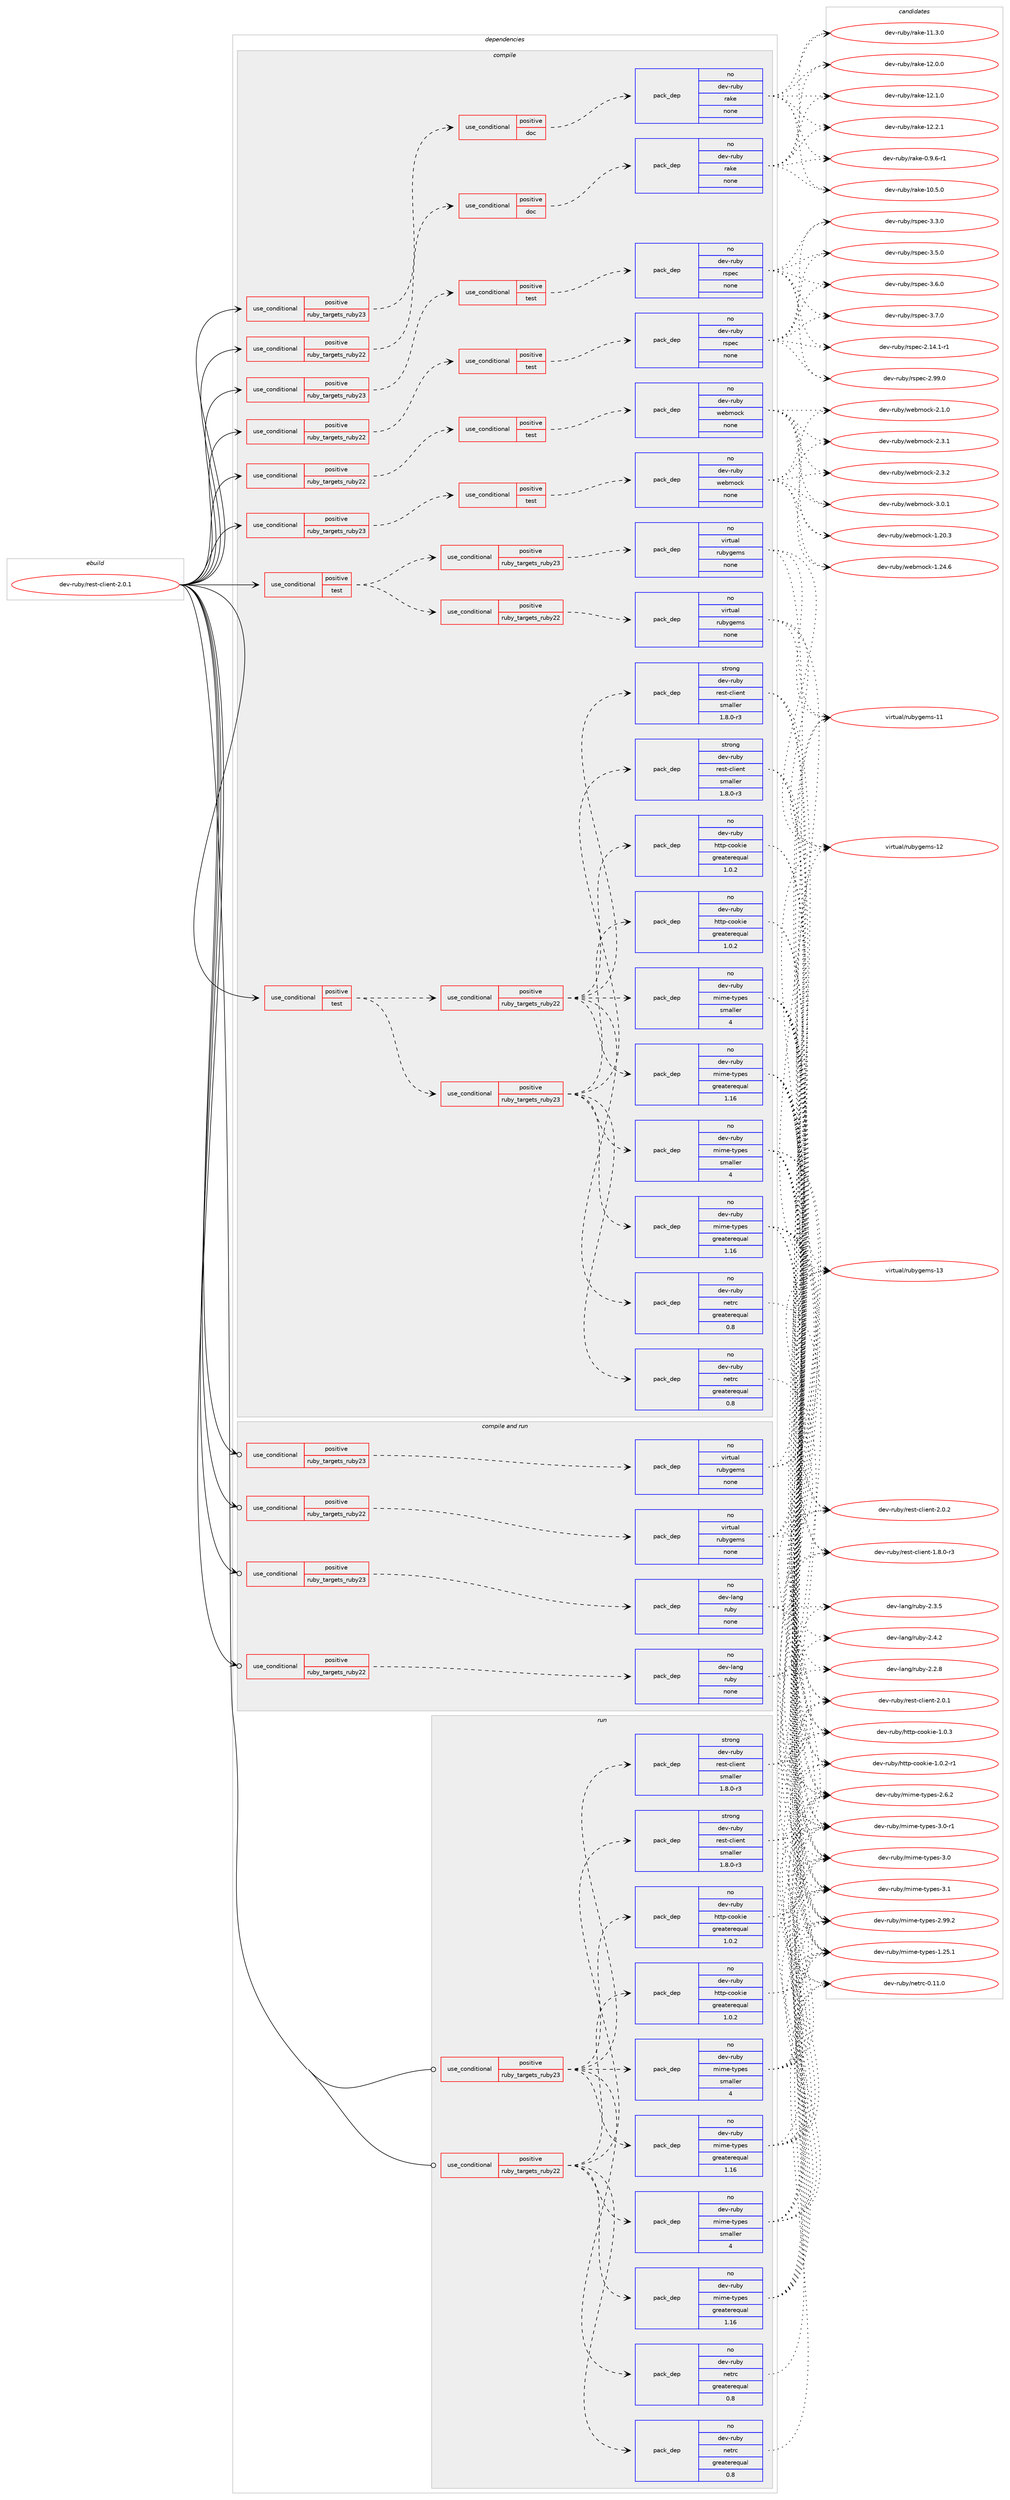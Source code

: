 digraph prolog {

# *************
# Graph options
# *************

newrank=true;
concentrate=true;
compound=true;
graph [rankdir=LR,fontname=Helvetica,fontsize=10,ranksep=1.5];#, ranksep=2.5, nodesep=0.2];
edge  [arrowhead=vee];
node  [fontname=Helvetica,fontsize=10];

# **********
# The ebuild
# **********

subgraph cluster_leftcol {
color=gray;
rank=same;
label=<<i>ebuild</i>>;
id [label="dev-ruby/rest-client-2.0.1", color=red, width=4, href="../dev-ruby/rest-client-2.0.1.svg"];
}

# ****************
# The dependencies
# ****************

subgraph cluster_midcol {
color=gray;
label=<<i>dependencies</i>>;
subgraph cluster_compile {
fillcolor="#eeeeee";
style=filled;
label=<<i>compile</i>>;
subgraph cond68376 {
dependency261180 [label=<<TABLE BORDER="0" CELLBORDER="1" CELLSPACING="0" CELLPADDING="4"><TR><TD ROWSPAN="3" CELLPADDING="10">use_conditional</TD></TR><TR><TD>positive</TD></TR><TR><TD>ruby_targets_ruby22</TD></TR></TABLE>>, shape=none, color=red];
subgraph cond68377 {
dependency261181 [label=<<TABLE BORDER="0" CELLBORDER="1" CELLSPACING="0" CELLPADDING="4"><TR><TD ROWSPAN="3" CELLPADDING="10">use_conditional</TD></TR><TR><TD>positive</TD></TR><TR><TD>doc</TD></TR></TABLE>>, shape=none, color=red];
subgraph pack188690 {
dependency261182 [label=<<TABLE BORDER="0" CELLBORDER="1" CELLSPACING="0" CELLPADDING="4" WIDTH="220"><TR><TD ROWSPAN="6" CELLPADDING="30">pack_dep</TD></TR><TR><TD WIDTH="110">no</TD></TR><TR><TD>dev-ruby</TD></TR><TR><TD>rake</TD></TR><TR><TD>none</TD></TR><TR><TD></TD></TR></TABLE>>, shape=none, color=blue];
}
dependency261181:e -> dependency261182:w [weight=20,style="dashed",arrowhead="vee"];
}
dependency261180:e -> dependency261181:w [weight=20,style="dashed",arrowhead="vee"];
}
id:e -> dependency261180:w [weight=20,style="solid",arrowhead="vee"];
subgraph cond68378 {
dependency261183 [label=<<TABLE BORDER="0" CELLBORDER="1" CELLSPACING="0" CELLPADDING="4"><TR><TD ROWSPAN="3" CELLPADDING="10">use_conditional</TD></TR><TR><TD>positive</TD></TR><TR><TD>ruby_targets_ruby22</TD></TR></TABLE>>, shape=none, color=red];
subgraph cond68379 {
dependency261184 [label=<<TABLE BORDER="0" CELLBORDER="1" CELLSPACING="0" CELLPADDING="4"><TR><TD ROWSPAN="3" CELLPADDING="10">use_conditional</TD></TR><TR><TD>positive</TD></TR><TR><TD>test</TD></TR></TABLE>>, shape=none, color=red];
subgraph pack188691 {
dependency261185 [label=<<TABLE BORDER="0" CELLBORDER="1" CELLSPACING="0" CELLPADDING="4" WIDTH="220"><TR><TD ROWSPAN="6" CELLPADDING="30">pack_dep</TD></TR><TR><TD WIDTH="110">no</TD></TR><TR><TD>dev-ruby</TD></TR><TR><TD>rspec</TD></TR><TR><TD>none</TD></TR><TR><TD></TD></TR></TABLE>>, shape=none, color=blue];
}
dependency261184:e -> dependency261185:w [weight=20,style="dashed",arrowhead="vee"];
}
dependency261183:e -> dependency261184:w [weight=20,style="dashed",arrowhead="vee"];
}
id:e -> dependency261183:w [weight=20,style="solid",arrowhead="vee"];
subgraph cond68380 {
dependency261186 [label=<<TABLE BORDER="0" CELLBORDER="1" CELLSPACING="0" CELLPADDING="4"><TR><TD ROWSPAN="3" CELLPADDING="10">use_conditional</TD></TR><TR><TD>positive</TD></TR><TR><TD>ruby_targets_ruby22</TD></TR></TABLE>>, shape=none, color=red];
subgraph cond68381 {
dependency261187 [label=<<TABLE BORDER="0" CELLBORDER="1" CELLSPACING="0" CELLPADDING="4"><TR><TD ROWSPAN="3" CELLPADDING="10">use_conditional</TD></TR><TR><TD>positive</TD></TR><TR><TD>test</TD></TR></TABLE>>, shape=none, color=red];
subgraph pack188692 {
dependency261188 [label=<<TABLE BORDER="0" CELLBORDER="1" CELLSPACING="0" CELLPADDING="4" WIDTH="220"><TR><TD ROWSPAN="6" CELLPADDING="30">pack_dep</TD></TR><TR><TD WIDTH="110">no</TD></TR><TR><TD>dev-ruby</TD></TR><TR><TD>webmock</TD></TR><TR><TD>none</TD></TR><TR><TD></TD></TR></TABLE>>, shape=none, color=blue];
}
dependency261187:e -> dependency261188:w [weight=20,style="dashed",arrowhead="vee"];
}
dependency261186:e -> dependency261187:w [weight=20,style="dashed",arrowhead="vee"];
}
id:e -> dependency261186:w [weight=20,style="solid",arrowhead="vee"];
subgraph cond68382 {
dependency261189 [label=<<TABLE BORDER="0" CELLBORDER="1" CELLSPACING="0" CELLPADDING="4"><TR><TD ROWSPAN="3" CELLPADDING="10">use_conditional</TD></TR><TR><TD>positive</TD></TR><TR><TD>ruby_targets_ruby23</TD></TR></TABLE>>, shape=none, color=red];
subgraph cond68383 {
dependency261190 [label=<<TABLE BORDER="0" CELLBORDER="1" CELLSPACING="0" CELLPADDING="4"><TR><TD ROWSPAN="3" CELLPADDING="10">use_conditional</TD></TR><TR><TD>positive</TD></TR><TR><TD>doc</TD></TR></TABLE>>, shape=none, color=red];
subgraph pack188693 {
dependency261191 [label=<<TABLE BORDER="0" CELLBORDER="1" CELLSPACING="0" CELLPADDING="4" WIDTH="220"><TR><TD ROWSPAN="6" CELLPADDING="30">pack_dep</TD></TR><TR><TD WIDTH="110">no</TD></TR><TR><TD>dev-ruby</TD></TR><TR><TD>rake</TD></TR><TR><TD>none</TD></TR><TR><TD></TD></TR></TABLE>>, shape=none, color=blue];
}
dependency261190:e -> dependency261191:w [weight=20,style="dashed",arrowhead="vee"];
}
dependency261189:e -> dependency261190:w [weight=20,style="dashed",arrowhead="vee"];
}
id:e -> dependency261189:w [weight=20,style="solid",arrowhead="vee"];
subgraph cond68384 {
dependency261192 [label=<<TABLE BORDER="0" CELLBORDER="1" CELLSPACING="0" CELLPADDING="4"><TR><TD ROWSPAN="3" CELLPADDING="10">use_conditional</TD></TR><TR><TD>positive</TD></TR><TR><TD>ruby_targets_ruby23</TD></TR></TABLE>>, shape=none, color=red];
subgraph cond68385 {
dependency261193 [label=<<TABLE BORDER="0" CELLBORDER="1" CELLSPACING="0" CELLPADDING="4"><TR><TD ROWSPAN="3" CELLPADDING="10">use_conditional</TD></TR><TR><TD>positive</TD></TR><TR><TD>test</TD></TR></TABLE>>, shape=none, color=red];
subgraph pack188694 {
dependency261194 [label=<<TABLE BORDER="0" CELLBORDER="1" CELLSPACING="0" CELLPADDING="4" WIDTH="220"><TR><TD ROWSPAN="6" CELLPADDING="30">pack_dep</TD></TR><TR><TD WIDTH="110">no</TD></TR><TR><TD>dev-ruby</TD></TR><TR><TD>rspec</TD></TR><TR><TD>none</TD></TR><TR><TD></TD></TR></TABLE>>, shape=none, color=blue];
}
dependency261193:e -> dependency261194:w [weight=20,style="dashed",arrowhead="vee"];
}
dependency261192:e -> dependency261193:w [weight=20,style="dashed",arrowhead="vee"];
}
id:e -> dependency261192:w [weight=20,style="solid",arrowhead="vee"];
subgraph cond68386 {
dependency261195 [label=<<TABLE BORDER="0" CELLBORDER="1" CELLSPACING="0" CELLPADDING="4"><TR><TD ROWSPAN="3" CELLPADDING="10">use_conditional</TD></TR><TR><TD>positive</TD></TR><TR><TD>ruby_targets_ruby23</TD></TR></TABLE>>, shape=none, color=red];
subgraph cond68387 {
dependency261196 [label=<<TABLE BORDER="0" CELLBORDER="1" CELLSPACING="0" CELLPADDING="4"><TR><TD ROWSPAN="3" CELLPADDING="10">use_conditional</TD></TR><TR><TD>positive</TD></TR><TR><TD>test</TD></TR></TABLE>>, shape=none, color=red];
subgraph pack188695 {
dependency261197 [label=<<TABLE BORDER="0" CELLBORDER="1" CELLSPACING="0" CELLPADDING="4" WIDTH="220"><TR><TD ROWSPAN="6" CELLPADDING="30">pack_dep</TD></TR><TR><TD WIDTH="110">no</TD></TR><TR><TD>dev-ruby</TD></TR><TR><TD>webmock</TD></TR><TR><TD>none</TD></TR><TR><TD></TD></TR></TABLE>>, shape=none, color=blue];
}
dependency261196:e -> dependency261197:w [weight=20,style="dashed",arrowhead="vee"];
}
dependency261195:e -> dependency261196:w [weight=20,style="dashed",arrowhead="vee"];
}
id:e -> dependency261195:w [weight=20,style="solid",arrowhead="vee"];
subgraph cond68388 {
dependency261198 [label=<<TABLE BORDER="0" CELLBORDER="1" CELLSPACING="0" CELLPADDING="4"><TR><TD ROWSPAN="3" CELLPADDING="10">use_conditional</TD></TR><TR><TD>positive</TD></TR><TR><TD>test</TD></TR></TABLE>>, shape=none, color=red];
subgraph cond68389 {
dependency261199 [label=<<TABLE BORDER="0" CELLBORDER="1" CELLSPACING="0" CELLPADDING="4"><TR><TD ROWSPAN="3" CELLPADDING="10">use_conditional</TD></TR><TR><TD>positive</TD></TR><TR><TD>ruby_targets_ruby22</TD></TR></TABLE>>, shape=none, color=red];
subgraph pack188696 {
dependency261200 [label=<<TABLE BORDER="0" CELLBORDER="1" CELLSPACING="0" CELLPADDING="4" WIDTH="220"><TR><TD ROWSPAN="6" CELLPADDING="30">pack_dep</TD></TR><TR><TD WIDTH="110">no</TD></TR><TR><TD>dev-ruby</TD></TR><TR><TD>http-cookie</TD></TR><TR><TD>greaterequal</TD></TR><TR><TD>1.0.2</TD></TR></TABLE>>, shape=none, color=blue];
}
dependency261199:e -> dependency261200:w [weight=20,style="dashed",arrowhead="vee"];
subgraph pack188697 {
dependency261201 [label=<<TABLE BORDER="0" CELLBORDER="1" CELLSPACING="0" CELLPADDING="4" WIDTH="220"><TR><TD ROWSPAN="6" CELLPADDING="30">pack_dep</TD></TR><TR><TD WIDTH="110">no</TD></TR><TR><TD>dev-ruby</TD></TR><TR><TD>mime-types</TD></TR><TR><TD>greaterequal</TD></TR><TR><TD>1.16</TD></TR></TABLE>>, shape=none, color=blue];
}
dependency261199:e -> dependency261201:w [weight=20,style="dashed",arrowhead="vee"];
subgraph pack188698 {
dependency261202 [label=<<TABLE BORDER="0" CELLBORDER="1" CELLSPACING="0" CELLPADDING="4" WIDTH="220"><TR><TD ROWSPAN="6" CELLPADDING="30">pack_dep</TD></TR><TR><TD WIDTH="110">no</TD></TR><TR><TD>dev-ruby</TD></TR><TR><TD>mime-types</TD></TR><TR><TD>smaller</TD></TR><TR><TD>4</TD></TR></TABLE>>, shape=none, color=blue];
}
dependency261199:e -> dependency261202:w [weight=20,style="dashed",arrowhead="vee"];
subgraph pack188699 {
dependency261203 [label=<<TABLE BORDER="0" CELLBORDER="1" CELLSPACING="0" CELLPADDING="4" WIDTH="220"><TR><TD ROWSPAN="6" CELLPADDING="30">pack_dep</TD></TR><TR><TD WIDTH="110">no</TD></TR><TR><TD>dev-ruby</TD></TR><TR><TD>netrc</TD></TR><TR><TD>greaterequal</TD></TR><TR><TD>0.8</TD></TR></TABLE>>, shape=none, color=blue];
}
dependency261199:e -> dependency261203:w [weight=20,style="dashed",arrowhead="vee"];
subgraph pack188700 {
dependency261204 [label=<<TABLE BORDER="0" CELLBORDER="1" CELLSPACING="0" CELLPADDING="4" WIDTH="220"><TR><TD ROWSPAN="6" CELLPADDING="30">pack_dep</TD></TR><TR><TD WIDTH="110">strong</TD></TR><TR><TD>dev-ruby</TD></TR><TR><TD>rest-client</TD></TR><TR><TD>smaller</TD></TR><TR><TD>1.8.0-r3</TD></TR></TABLE>>, shape=none, color=blue];
}
dependency261199:e -> dependency261204:w [weight=20,style="dashed",arrowhead="vee"];
}
dependency261198:e -> dependency261199:w [weight=20,style="dashed",arrowhead="vee"];
subgraph cond68390 {
dependency261205 [label=<<TABLE BORDER="0" CELLBORDER="1" CELLSPACING="0" CELLPADDING="4"><TR><TD ROWSPAN="3" CELLPADDING="10">use_conditional</TD></TR><TR><TD>positive</TD></TR><TR><TD>ruby_targets_ruby23</TD></TR></TABLE>>, shape=none, color=red];
subgraph pack188701 {
dependency261206 [label=<<TABLE BORDER="0" CELLBORDER="1" CELLSPACING="0" CELLPADDING="4" WIDTH="220"><TR><TD ROWSPAN="6" CELLPADDING="30">pack_dep</TD></TR><TR><TD WIDTH="110">no</TD></TR><TR><TD>dev-ruby</TD></TR><TR><TD>http-cookie</TD></TR><TR><TD>greaterequal</TD></TR><TR><TD>1.0.2</TD></TR></TABLE>>, shape=none, color=blue];
}
dependency261205:e -> dependency261206:w [weight=20,style="dashed",arrowhead="vee"];
subgraph pack188702 {
dependency261207 [label=<<TABLE BORDER="0" CELLBORDER="1" CELLSPACING="0" CELLPADDING="4" WIDTH="220"><TR><TD ROWSPAN="6" CELLPADDING="30">pack_dep</TD></TR><TR><TD WIDTH="110">no</TD></TR><TR><TD>dev-ruby</TD></TR><TR><TD>mime-types</TD></TR><TR><TD>greaterequal</TD></TR><TR><TD>1.16</TD></TR></TABLE>>, shape=none, color=blue];
}
dependency261205:e -> dependency261207:w [weight=20,style="dashed",arrowhead="vee"];
subgraph pack188703 {
dependency261208 [label=<<TABLE BORDER="0" CELLBORDER="1" CELLSPACING="0" CELLPADDING="4" WIDTH="220"><TR><TD ROWSPAN="6" CELLPADDING="30">pack_dep</TD></TR><TR><TD WIDTH="110">no</TD></TR><TR><TD>dev-ruby</TD></TR><TR><TD>mime-types</TD></TR><TR><TD>smaller</TD></TR><TR><TD>4</TD></TR></TABLE>>, shape=none, color=blue];
}
dependency261205:e -> dependency261208:w [weight=20,style="dashed",arrowhead="vee"];
subgraph pack188704 {
dependency261209 [label=<<TABLE BORDER="0" CELLBORDER="1" CELLSPACING="0" CELLPADDING="4" WIDTH="220"><TR><TD ROWSPAN="6" CELLPADDING="30">pack_dep</TD></TR><TR><TD WIDTH="110">no</TD></TR><TR><TD>dev-ruby</TD></TR><TR><TD>netrc</TD></TR><TR><TD>greaterequal</TD></TR><TR><TD>0.8</TD></TR></TABLE>>, shape=none, color=blue];
}
dependency261205:e -> dependency261209:w [weight=20,style="dashed",arrowhead="vee"];
subgraph pack188705 {
dependency261210 [label=<<TABLE BORDER="0" CELLBORDER="1" CELLSPACING="0" CELLPADDING="4" WIDTH="220"><TR><TD ROWSPAN="6" CELLPADDING="30">pack_dep</TD></TR><TR><TD WIDTH="110">strong</TD></TR><TR><TD>dev-ruby</TD></TR><TR><TD>rest-client</TD></TR><TR><TD>smaller</TD></TR><TR><TD>1.8.0-r3</TD></TR></TABLE>>, shape=none, color=blue];
}
dependency261205:e -> dependency261210:w [weight=20,style="dashed",arrowhead="vee"];
}
dependency261198:e -> dependency261205:w [weight=20,style="dashed",arrowhead="vee"];
}
id:e -> dependency261198:w [weight=20,style="solid",arrowhead="vee"];
subgraph cond68391 {
dependency261211 [label=<<TABLE BORDER="0" CELLBORDER="1" CELLSPACING="0" CELLPADDING="4"><TR><TD ROWSPAN="3" CELLPADDING="10">use_conditional</TD></TR><TR><TD>positive</TD></TR><TR><TD>test</TD></TR></TABLE>>, shape=none, color=red];
subgraph cond68392 {
dependency261212 [label=<<TABLE BORDER="0" CELLBORDER="1" CELLSPACING="0" CELLPADDING="4"><TR><TD ROWSPAN="3" CELLPADDING="10">use_conditional</TD></TR><TR><TD>positive</TD></TR><TR><TD>ruby_targets_ruby22</TD></TR></TABLE>>, shape=none, color=red];
subgraph pack188706 {
dependency261213 [label=<<TABLE BORDER="0" CELLBORDER="1" CELLSPACING="0" CELLPADDING="4" WIDTH="220"><TR><TD ROWSPAN="6" CELLPADDING="30">pack_dep</TD></TR><TR><TD WIDTH="110">no</TD></TR><TR><TD>virtual</TD></TR><TR><TD>rubygems</TD></TR><TR><TD>none</TD></TR><TR><TD></TD></TR></TABLE>>, shape=none, color=blue];
}
dependency261212:e -> dependency261213:w [weight=20,style="dashed",arrowhead="vee"];
}
dependency261211:e -> dependency261212:w [weight=20,style="dashed",arrowhead="vee"];
subgraph cond68393 {
dependency261214 [label=<<TABLE BORDER="0" CELLBORDER="1" CELLSPACING="0" CELLPADDING="4"><TR><TD ROWSPAN="3" CELLPADDING="10">use_conditional</TD></TR><TR><TD>positive</TD></TR><TR><TD>ruby_targets_ruby23</TD></TR></TABLE>>, shape=none, color=red];
subgraph pack188707 {
dependency261215 [label=<<TABLE BORDER="0" CELLBORDER="1" CELLSPACING="0" CELLPADDING="4" WIDTH="220"><TR><TD ROWSPAN="6" CELLPADDING="30">pack_dep</TD></TR><TR><TD WIDTH="110">no</TD></TR><TR><TD>virtual</TD></TR><TR><TD>rubygems</TD></TR><TR><TD>none</TD></TR><TR><TD></TD></TR></TABLE>>, shape=none, color=blue];
}
dependency261214:e -> dependency261215:w [weight=20,style="dashed",arrowhead="vee"];
}
dependency261211:e -> dependency261214:w [weight=20,style="dashed",arrowhead="vee"];
}
id:e -> dependency261211:w [weight=20,style="solid",arrowhead="vee"];
}
subgraph cluster_compileandrun {
fillcolor="#eeeeee";
style=filled;
label=<<i>compile and run</i>>;
subgraph cond68394 {
dependency261216 [label=<<TABLE BORDER="0" CELLBORDER="1" CELLSPACING="0" CELLPADDING="4"><TR><TD ROWSPAN="3" CELLPADDING="10">use_conditional</TD></TR><TR><TD>positive</TD></TR><TR><TD>ruby_targets_ruby22</TD></TR></TABLE>>, shape=none, color=red];
subgraph pack188708 {
dependency261217 [label=<<TABLE BORDER="0" CELLBORDER="1" CELLSPACING="0" CELLPADDING="4" WIDTH="220"><TR><TD ROWSPAN="6" CELLPADDING="30">pack_dep</TD></TR><TR><TD WIDTH="110">no</TD></TR><TR><TD>dev-lang</TD></TR><TR><TD>ruby</TD></TR><TR><TD>none</TD></TR><TR><TD></TD></TR></TABLE>>, shape=none, color=blue];
}
dependency261216:e -> dependency261217:w [weight=20,style="dashed",arrowhead="vee"];
}
id:e -> dependency261216:w [weight=20,style="solid",arrowhead="odotvee"];
subgraph cond68395 {
dependency261218 [label=<<TABLE BORDER="0" CELLBORDER="1" CELLSPACING="0" CELLPADDING="4"><TR><TD ROWSPAN="3" CELLPADDING="10">use_conditional</TD></TR><TR><TD>positive</TD></TR><TR><TD>ruby_targets_ruby22</TD></TR></TABLE>>, shape=none, color=red];
subgraph pack188709 {
dependency261219 [label=<<TABLE BORDER="0" CELLBORDER="1" CELLSPACING="0" CELLPADDING="4" WIDTH="220"><TR><TD ROWSPAN="6" CELLPADDING="30">pack_dep</TD></TR><TR><TD WIDTH="110">no</TD></TR><TR><TD>virtual</TD></TR><TR><TD>rubygems</TD></TR><TR><TD>none</TD></TR><TR><TD></TD></TR></TABLE>>, shape=none, color=blue];
}
dependency261218:e -> dependency261219:w [weight=20,style="dashed",arrowhead="vee"];
}
id:e -> dependency261218:w [weight=20,style="solid",arrowhead="odotvee"];
subgraph cond68396 {
dependency261220 [label=<<TABLE BORDER="0" CELLBORDER="1" CELLSPACING="0" CELLPADDING="4"><TR><TD ROWSPAN="3" CELLPADDING="10">use_conditional</TD></TR><TR><TD>positive</TD></TR><TR><TD>ruby_targets_ruby23</TD></TR></TABLE>>, shape=none, color=red];
subgraph pack188710 {
dependency261221 [label=<<TABLE BORDER="0" CELLBORDER="1" CELLSPACING="0" CELLPADDING="4" WIDTH="220"><TR><TD ROWSPAN="6" CELLPADDING="30">pack_dep</TD></TR><TR><TD WIDTH="110">no</TD></TR><TR><TD>dev-lang</TD></TR><TR><TD>ruby</TD></TR><TR><TD>none</TD></TR><TR><TD></TD></TR></TABLE>>, shape=none, color=blue];
}
dependency261220:e -> dependency261221:w [weight=20,style="dashed",arrowhead="vee"];
}
id:e -> dependency261220:w [weight=20,style="solid",arrowhead="odotvee"];
subgraph cond68397 {
dependency261222 [label=<<TABLE BORDER="0" CELLBORDER="1" CELLSPACING="0" CELLPADDING="4"><TR><TD ROWSPAN="3" CELLPADDING="10">use_conditional</TD></TR><TR><TD>positive</TD></TR><TR><TD>ruby_targets_ruby23</TD></TR></TABLE>>, shape=none, color=red];
subgraph pack188711 {
dependency261223 [label=<<TABLE BORDER="0" CELLBORDER="1" CELLSPACING="0" CELLPADDING="4" WIDTH="220"><TR><TD ROWSPAN="6" CELLPADDING="30">pack_dep</TD></TR><TR><TD WIDTH="110">no</TD></TR><TR><TD>virtual</TD></TR><TR><TD>rubygems</TD></TR><TR><TD>none</TD></TR><TR><TD></TD></TR></TABLE>>, shape=none, color=blue];
}
dependency261222:e -> dependency261223:w [weight=20,style="dashed",arrowhead="vee"];
}
id:e -> dependency261222:w [weight=20,style="solid",arrowhead="odotvee"];
}
subgraph cluster_run {
fillcolor="#eeeeee";
style=filled;
label=<<i>run</i>>;
subgraph cond68398 {
dependency261224 [label=<<TABLE BORDER="0" CELLBORDER="1" CELLSPACING="0" CELLPADDING="4"><TR><TD ROWSPAN="3" CELLPADDING="10">use_conditional</TD></TR><TR><TD>positive</TD></TR><TR><TD>ruby_targets_ruby22</TD></TR></TABLE>>, shape=none, color=red];
subgraph pack188712 {
dependency261225 [label=<<TABLE BORDER="0" CELLBORDER="1" CELLSPACING="0" CELLPADDING="4" WIDTH="220"><TR><TD ROWSPAN="6" CELLPADDING="30">pack_dep</TD></TR><TR><TD WIDTH="110">no</TD></TR><TR><TD>dev-ruby</TD></TR><TR><TD>http-cookie</TD></TR><TR><TD>greaterequal</TD></TR><TR><TD>1.0.2</TD></TR></TABLE>>, shape=none, color=blue];
}
dependency261224:e -> dependency261225:w [weight=20,style="dashed",arrowhead="vee"];
subgraph pack188713 {
dependency261226 [label=<<TABLE BORDER="0" CELLBORDER="1" CELLSPACING="0" CELLPADDING="4" WIDTH="220"><TR><TD ROWSPAN="6" CELLPADDING="30">pack_dep</TD></TR><TR><TD WIDTH="110">no</TD></TR><TR><TD>dev-ruby</TD></TR><TR><TD>mime-types</TD></TR><TR><TD>greaterequal</TD></TR><TR><TD>1.16</TD></TR></TABLE>>, shape=none, color=blue];
}
dependency261224:e -> dependency261226:w [weight=20,style="dashed",arrowhead="vee"];
subgraph pack188714 {
dependency261227 [label=<<TABLE BORDER="0" CELLBORDER="1" CELLSPACING="0" CELLPADDING="4" WIDTH="220"><TR><TD ROWSPAN="6" CELLPADDING="30">pack_dep</TD></TR><TR><TD WIDTH="110">no</TD></TR><TR><TD>dev-ruby</TD></TR><TR><TD>mime-types</TD></TR><TR><TD>smaller</TD></TR><TR><TD>4</TD></TR></TABLE>>, shape=none, color=blue];
}
dependency261224:e -> dependency261227:w [weight=20,style="dashed",arrowhead="vee"];
subgraph pack188715 {
dependency261228 [label=<<TABLE BORDER="0" CELLBORDER="1" CELLSPACING="0" CELLPADDING="4" WIDTH="220"><TR><TD ROWSPAN="6" CELLPADDING="30">pack_dep</TD></TR><TR><TD WIDTH="110">no</TD></TR><TR><TD>dev-ruby</TD></TR><TR><TD>netrc</TD></TR><TR><TD>greaterequal</TD></TR><TR><TD>0.8</TD></TR></TABLE>>, shape=none, color=blue];
}
dependency261224:e -> dependency261228:w [weight=20,style="dashed",arrowhead="vee"];
subgraph pack188716 {
dependency261229 [label=<<TABLE BORDER="0" CELLBORDER="1" CELLSPACING="0" CELLPADDING="4" WIDTH="220"><TR><TD ROWSPAN="6" CELLPADDING="30">pack_dep</TD></TR><TR><TD WIDTH="110">strong</TD></TR><TR><TD>dev-ruby</TD></TR><TR><TD>rest-client</TD></TR><TR><TD>smaller</TD></TR><TR><TD>1.8.0-r3</TD></TR></TABLE>>, shape=none, color=blue];
}
dependency261224:e -> dependency261229:w [weight=20,style="dashed",arrowhead="vee"];
}
id:e -> dependency261224:w [weight=20,style="solid",arrowhead="odot"];
subgraph cond68399 {
dependency261230 [label=<<TABLE BORDER="0" CELLBORDER="1" CELLSPACING="0" CELLPADDING="4"><TR><TD ROWSPAN="3" CELLPADDING="10">use_conditional</TD></TR><TR><TD>positive</TD></TR><TR><TD>ruby_targets_ruby23</TD></TR></TABLE>>, shape=none, color=red];
subgraph pack188717 {
dependency261231 [label=<<TABLE BORDER="0" CELLBORDER="1" CELLSPACING="0" CELLPADDING="4" WIDTH="220"><TR><TD ROWSPAN="6" CELLPADDING="30">pack_dep</TD></TR><TR><TD WIDTH="110">no</TD></TR><TR><TD>dev-ruby</TD></TR><TR><TD>http-cookie</TD></TR><TR><TD>greaterequal</TD></TR><TR><TD>1.0.2</TD></TR></TABLE>>, shape=none, color=blue];
}
dependency261230:e -> dependency261231:w [weight=20,style="dashed",arrowhead="vee"];
subgraph pack188718 {
dependency261232 [label=<<TABLE BORDER="0" CELLBORDER="1" CELLSPACING="0" CELLPADDING="4" WIDTH="220"><TR><TD ROWSPAN="6" CELLPADDING="30">pack_dep</TD></TR><TR><TD WIDTH="110">no</TD></TR><TR><TD>dev-ruby</TD></TR><TR><TD>mime-types</TD></TR><TR><TD>greaterequal</TD></TR><TR><TD>1.16</TD></TR></TABLE>>, shape=none, color=blue];
}
dependency261230:e -> dependency261232:w [weight=20,style="dashed",arrowhead="vee"];
subgraph pack188719 {
dependency261233 [label=<<TABLE BORDER="0" CELLBORDER="1" CELLSPACING="0" CELLPADDING="4" WIDTH="220"><TR><TD ROWSPAN="6" CELLPADDING="30">pack_dep</TD></TR><TR><TD WIDTH="110">no</TD></TR><TR><TD>dev-ruby</TD></TR><TR><TD>mime-types</TD></TR><TR><TD>smaller</TD></TR><TR><TD>4</TD></TR></TABLE>>, shape=none, color=blue];
}
dependency261230:e -> dependency261233:w [weight=20,style="dashed",arrowhead="vee"];
subgraph pack188720 {
dependency261234 [label=<<TABLE BORDER="0" CELLBORDER="1" CELLSPACING="0" CELLPADDING="4" WIDTH="220"><TR><TD ROWSPAN="6" CELLPADDING="30">pack_dep</TD></TR><TR><TD WIDTH="110">no</TD></TR><TR><TD>dev-ruby</TD></TR><TR><TD>netrc</TD></TR><TR><TD>greaterequal</TD></TR><TR><TD>0.8</TD></TR></TABLE>>, shape=none, color=blue];
}
dependency261230:e -> dependency261234:w [weight=20,style="dashed",arrowhead="vee"];
subgraph pack188721 {
dependency261235 [label=<<TABLE BORDER="0" CELLBORDER="1" CELLSPACING="0" CELLPADDING="4" WIDTH="220"><TR><TD ROWSPAN="6" CELLPADDING="30">pack_dep</TD></TR><TR><TD WIDTH="110">strong</TD></TR><TR><TD>dev-ruby</TD></TR><TR><TD>rest-client</TD></TR><TR><TD>smaller</TD></TR><TR><TD>1.8.0-r3</TD></TR></TABLE>>, shape=none, color=blue];
}
dependency261230:e -> dependency261235:w [weight=20,style="dashed",arrowhead="vee"];
}
id:e -> dependency261230:w [weight=20,style="solid",arrowhead="odot"];
}
}

# **************
# The candidates
# **************

subgraph cluster_choices {
rank=same;
color=gray;
label=<<i>candidates</i>>;

subgraph choice188690 {
color=black;
nodesep=1;
choice100101118451141179812147114971071014548465746544511449 [label="dev-ruby/rake-0.9.6-r1", color=red, width=4,href="../dev-ruby/rake-0.9.6-r1.svg"];
choice1001011184511411798121471149710710145494846534648 [label="dev-ruby/rake-10.5.0", color=red, width=4,href="../dev-ruby/rake-10.5.0.svg"];
choice1001011184511411798121471149710710145494946514648 [label="dev-ruby/rake-11.3.0", color=red, width=4,href="../dev-ruby/rake-11.3.0.svg"];
choice1001011184511411798121471149710710145495046484648 [label="dev-ruby/rake-12.0.0", color=red, width=4,href="../dev-ruby/rake-12.0.0.svg"];
choice1001011184511411798121471149710710145495046494648 [label="dev-ruby/rake-12.1.0", color=red, width=4,href="../dev-ruby/rake-12.1.0.svg"];
choice1001011184511411798121471149710710145495046504649 [label="dev-ruby/rake-12.2.1", color=red, width=4,href="../dev-ruby/rake-12.2.1.svg"];
dependency261182:e -> choice100101118451141179812147114971071014548465746544511449:w [style=dotted,weight="100"];
dependency261182:e -> choice1001011184511411798121471149710710145494846534648:w [style=dotted,weight="100"];
dependency261182:e -> choice1001011184511411798121471149710710145494946514648:w [style=dotted,weight="100"];
dependency261182:e -> choice1001011184511411798121471149710710145495046484648:w [style=dotted,weight="100"];
dependency261182:e -> choice1001011184511411798121471149710710145495046494648:w [style=dotted,weight="100"];
dependency261182:e -> choice1001011184511411798121471149710710145495046504649:w [style=dotted,weight="100"];
}
subgraph choice188691 {
color=black;
nodesep=1;
choice10010111845114117981214711411511210199455046495246494511449 [label="dev-ruby/rspec-2.14.1-r1", color=red, width=4,href="../dev-ruby/rspec-2.14.1-r1.svg"];
choice1001011184511411798121471141151121019945504657574648 [label="dev-ruby/rspec-2.99.0", color=red, width=4,href="../dev-ruby/rspec-2.99.0.svg"];
choice10010111845114117981214711411511210199455146514648 [label="dev-ruby/rspec-3.3.0", color=red, width=4,href="../dev-ruby/rspec-3.3.0.svg"];
choice10010111845114117981214711411511210199455146534648 [label="dev-ruby/rspec-3.5.0", color=red, width=4,href="../dev-ruby/rspec-3.5.0.svg"];
choice10010111845114117981214711411511210199455146544648 [label="dev-ruby/rspec-3.6.0", color=red, width=4,href="../dev-ruby/rspec-3.6.0.svg"];
choice10010111845114117981214711411511210199455146554648 [label="dev-ruby/rspec-3.7.0", color=red, width=4,href="../dev-ruby/rspec-3.7.0.svg"];
dependency261185:e -> choice10010111845114117981214711411511210199455046495246494511449:w [style=dotted,weight="100"];
dependency261185:e -> choice1001011184511411798121471141151121019945504657574648:w [style=dotted,weight="100"];
dependency261185:e -> choice10010111845114117981214711411511210199455146514648:w [style=dotted,weight="100"];
dependency261185:e -> choice10010111845114117981214711411511210199455146534648:w [style=dotted,weight="100"];
dependency261185:e -> choice10010111845114117981214711411511210199455146544648:w [style=dotted,weight="100"];
dependency261185:e -> choice10010111845114117981214711411511210199455146554648:w [style=dotted,weight="100"];
}
subgraph choice188692 {
color=black;
nodesep=1;
choice100101118451141179812147119101981091119910745494650484651 [label="dev-ruby/webmock-1.20.3", color=red, width=4,href="../dev-ruby/webmock-1.20.3.svg"];
choice100101118451141179812147119101981091119910745494650524654 [label="dev-ruby/webmock-1.24.6", color=red, width=4,href="../dev-ruby/webmock-1.24.6.svg"];
choice1001011184511411798121471191019810911199107455046494648 [label="dev-ruby/webmock-2.1.0", color=red, width=4,href="../dev-ruby/webmock-2.1.0.svg"];
choice1001011184511411798121471191019810911199107455046514649 [label="dev-ruby/webmock-2.3.1", color=red, width=4,href="../dev-ruby/webmock-2.3.1.svg"];
choice1001011184511411798121471191019810911199107455046514650 [label="dev-ruby/webmock-2.3.2", color=red, width=4,href="../dev-ruby/webmock-2.3.2.svg"];
choice1001011184511411798121471191019810911199107455146484649 [label="dev-ruby/webmock-3.0.1", color=red, width=4,href="../dev-ruby/webmock-3.0.1.svg"];
dependency261188:e -> choice100101118451141179812147119101981091119910745494650484651:w [style=dotted,weight="100"];
dependency261188:e -> choice100101118451141179812147119101981091119910745494650524654:w [style=dotted,weight="100"];
dependency261188:e -> choice1001011184511411798121471191019810911199107455046494648:w [style=dotted,weight="100"];
dependency261188:e -> choice1001011184511411798121471191019810911199107455046514649:w [style=dotted,weight="100"];
dependency261188:e -> choice1001011184511411798121471191019810911199107455046514650:w [style=dotted,weight="100"];
dependency261188:e -> choice1001011184511411798121471191019810911199107455146484649:w [style=dotted,weight="100"];
}
subgraph choice188693 {
color=black;
nodesep=1;
choice100101118451141179812147114971071014548465746544511449 [label="dev-ruby/rake-0.9.6-r1", color=red, width=4,href="../dev-ruby/rake-0.9.6-r1.svg"];
choice1001011184511411798121471149710710145494846534648 [label="dev-ruby/rake-10.5.0", color=red, width=4,href="../dev-ruby/rake-10.5.0.svg"];
choice1001011184511411798121471149710710145494946514648 [label="dev-ruby/rake-11.3.0", color=red, width=4,href="../dev-ruby/rake-11.3.0.svg"];
choice1001011184511411798121471149710710145495046484648 [label="dev-ruby/rake-12.0.0", color=red, width=4,href="../dev-ruby/rake-12.0.0.svg"];
choice1001011184511411798121471149710710145495046494648 [label="dev-ruby/rake-12.1.0", color=red, width=4,href="../dev-ruby/rake-12.1.0.svg"];
choice1001011184511411798121471149710710145495046504649 [label="dev-ruby/rake-12.2.1", color=red, width=4,href="../dev-ruby/rake-12.2.1.svg"];
dependency261191:e -> choice100101118451141179812147114971071014548465746544511449:w [style=dotted,weight="100"];
dependency261191:e -> choice1001011184511411798121471149710710145494846534648:w [style=dotted,weight="100"];
dependency261191:e -> choice1001011184511411798121471149710710145494946514648:w [style=dotted,weight="100"];
dependency261191:e -> choice1001011184511411798121471149710710145495046484648:w [style=dotted,weight="100"];
dependency261191:e -> choice1001011184511411798121471149710710145495046494648:w [style=dotted,weight="100"];
dependency261191:e -> choice1001011184511411798121471149710710145495046504649:w [style=dotted,weight="100"];
}
subgraph choice188694 {
color=black;
nodesep=1;
choice10010111845114117981214711411511210199455046495246494511449 [label="dev-ruby/rspec-2.14.1-r1", color=red, width=4,href="../dev-ruby/rspec-2.14.1-r1.svg"];
choice1001011184511411798121471141151121019945504657574648 [label="dev-ruby/rspec-2.99.0", color=red, width=4,href="../dev-ruby/rspec-2.99.0.svg"];
choice10010111845114117981214711411511210199455146514648 [label="dev-ruby/rspec-3.3.0", color=red, width=4,href="../dev-ruby/rspec-3.3.0.svg"];
choice10010111845114117981214711411511210199455146534648 [label="dev-ruby/rspec-3.5.0", color=red, width=4,href="../dev-ruby/rspec-3.5.0.svg"];
choice10010111845114117981214711411511210199455146544648 [label="dev-ruby/rspec-3.6.0", color=red, width=4,href="../dev-ruby/rspec-3.6.0.svg"];
choice10010111845114117981214711411511210199455146554648 [label="dev-ruby/rspec-3.7.0", color=red, width=4,href="../dev-ruby/rspec-3.7.0.svg"];
dependency261194:e -> choice10010111845114117981214711411511210199455046495246494511449:w [style=dotted,weight="100"];
dependency261194:e -> choice1001011184511411798121471141151121019945504657574648:w [style=dotted,weight="100"];
dependency261194:e -> choice10010111845114117981214711411511210199455146514648:w [style=dotted,weight="100"];
dependency261194:e -> choice10010111845114117981214711411511210199455146534648:w [style=dotted,weight="100"];
dependency261194:e -> choice10010111845114117981214711411511210199455146544648:w [style=dotted,weight="100"];
dependency261194:e -> choice10010111845114117981214711411511210199455146554648:w [style=dotted,weight="100"];
}
subgraph choice188695 {
color=black;
nodesep=1;
choice100101118451141179812147119101981091119910745494650484651 [label="dev-ruby/webmock-1.20.3", color=red, width=4,href="../dev-ruby/webmock-1.20.3.svg"];
choice100101118451141179812147119101981091119910745494650524654 [label="dev-ruby/webmock-1.24.6", color=red, width=4,href="../dev-ruby/webmock-1.24.6.svg"];
choice1001011184511411798121471191019810911199107455046494648 [label="dev-ruby/webmock-2.1.0", color=red, width=4,href="../dev-ruby/webmock-2.1.0.svg"];
choice1001011184511411798121471191019810911199107455046514649 [label="dev-ruby/webmock-2.3.1", color=red, width=4,href="../dev-ruby/webmock-2.3.1.svg"];
choice1001011184511411798121471191019810911199107455046514650 [label="dev-ruby/webmock-2.3.2", color=red, width=4,href="../dev-ruby/webmock-2.3.2.svg"];
choice1001011184511411798121471191019810911199107455146484649 [label="dev-ruby/webmock-3.0.1", color=red, width=4,href="../dev-ruby/webmock-3.0.1.svg"];
dependency261197:e -> choice100101118451141179812147119101981091119910745494650484651:w [style=dotted,weight="100"];
dependency261197:e -> choice100101118451141179812147119101981091119910745494650524654:w [style=dotted,weight="100"];
dependency261197:e -> choice1001011184511411798121471191019810911199107455046494648:w [style=dotted,weight="100"];
dependency261197:e -> choice1001011184511411798121471191019810911199107455046514649:w [style=dotted,weight="100"];
dependency261197:e -> choice1001011184511411798121471191019810911199107455046514650:w [style=dotted,weight="100"];
dependency261197:e -> choice1001011184511411798121471191019810911199107455146484649:w [style=dotted,weight="100"];
}
subgraph choice188696 {
color=black;
nodesep=1;
choice10010111845114117981214710411611611245991111111071051014549464846504511449 [label="dev-ruby/http-cookie-1.0.2-r1", color=red, width=4,href="../dev-ruby/http-cookie-1.0.2-r1.svg"];
choice1001011184511411798121471041161161124599111111107105101454946484651 [label="dev-ruby/http-cookie-1.0.3", color=red, width=4,href="../dev-ruby/http-cookie-1.0.3.svg"];
dependency261200:e -> choice10010111845114117981214710411611611245991111111071051014549464846504511449:w [style=dotted,weight="100"];
dependency261200:e -> choice1001011184511411798121471041161161124599111111107105101454946484651:w [style=dotted,weight="100"];
}
subgraph choice188697 {
color=black;
nodesep=1;
choice1001011184511411798121471091051091014511612111210111545494650534649 [label="dev-ruby/mime-types-1.25.1", color=red, width=4,href="../dev-ruby/mime-types-1.25.1.svg"];
choice10010111845114117981214710910510910145116121112101115455046544650 [label="dev-ruby/mime-types-2.6.2", color=red, width=4,href="../dev-ruby/mime-types-2.6.2.svg"];
choice1001011184511411798121471091051091014511612111210111545504657574650 [label="dev-ruby/mime-types-2.99.2", color=red, width=4,href="../dev-ruby/mime-types-2.99.2.svg"];
choice1001011184511411798121471091051091014511612111210111545514648 [label="dev-ruby/mime-types-3.0", color=red, width=4,href="../dev-ruby/mime-types-3.0.svg"];
choice10010111845114117981214710910510910145116121112101115455146484511449 [label="dev-ruby/mime-types-3.0-r1", color=red, width=4,href="../dev-ruby/mime-types-3.0-r1.svg"];
choice1001011184511411798121471091051091014511612111210111545514649 [label="dev-ruby/mime-types-3.1", color=red, width=4,href="../dev-ruby/mime-types-3.1.svg"];
dependency261201:e -> choice1001011184511411798121471091051091014511612111210111545494650534649:w [style=dotted,weight="100"];
dependency261201:e -> choice10010111845114117981214710910510910145116121112101115455046544650:w [style=dotted,weight="100"];
dependency261201:e -> choice1001011184511411798121471091051091014511612111210111545504657574650:w [style=dotted,weight="100"];
dependency261201:e -> choice1001011184511411798121471091051091014511612111210111545514648:w [style=dotted,weight="100"];
dependency261201:e -> choice10010111845114117981214710910510910145116121112101115455146484511449:w [style=dotted,weight="100"];
dependency261201:e -> choice1001011184511411798121471091051091014511612111210111545514649:w [style=dotted,weight="100"];
}
subgraph choice188698 {
color=black;
nodesep=1;
choice1001011184511411798121471091051091014511612111210111545494650534649 [label="dev-ruby/mime-types-1.25.1", color=red, width=4,href="../dev-ruby/mime-types-1.25.1.svg"];
choice10010111845114117981214710910510910145116121112101115455046544650 [label="dev-ruby/mime-types-2.6.2", color=red, width=4,href="../dev-ruby/mime-types-2.6.2.svg"];
choice1001011184511411798121471091051091014511612111210111545504657574650 [label="dev-ruby/mime-types-2.99.2", color=red, width=4,href="../dev-ruby/mime-types-2.99.2.svg"];
choice1001011184511411798121471091051091014511612111210111545514648 [label="dev-ruby/mime-types-3.0", color=red, width=4,href="../dev-ruby/mime-types-3.0.svg"];
choice10010111845114117981214710910510910145116121112101115455146484511449 [label="dev-ruby/mime-types-3.0-r1", color=red, width=4,href="../dev-ruby/mime-types-3.0-r1.svg"];
choice1001011184511411798121471091051091014511612111210111545514649 [label="dev-ruby/mime-types-3.1", color=red, width=4,href="../dev-ruby/mime-types-3.1.svg"];
dependency261202:e -> choice1001011184511411798121471091051091014511612111210111545494650534649:w [style=dotted,weight="100"];
dependency261202:e -> choice10010111845114117981214710910510910145116121112101115455046544650:w [style=dotted,weight="100"];
dependency261202:e -> choice1001011184511411798121471091051091014511612111210111545504657574650:w [style=dotted,weight="100"];
dependency261202:e -> choice1001011184511411798121471091051091014511612111210111545514648:w [style=dotted,weight="100"];
dependency261202:e -> choice10010111845114117981214710910510910145116121112101115455146484511449:w [style=dotted,weight="100"];
dependency261202:e -> choice1001011184511411798121471091051091014511612111210111545514649:w [style=dotted,weight="100"];
}
subgraph choice188699 {
color=black;
nodesep=1;
choice1001011184511411798121471101011161149945484649494648 [label="dev-ruby/netrc-0.11.0", color=red, width=4,href="../dev-ruby/netrc-0.11.0.svg"];
dependency261203:e -> choice1001011184511411798121471101011161149945484649494648:w [style=dotted,weight="100"];
}
subgraph choice188700 {
color=black;
nodesep=1;
choice10010111845114117981214711410111511645991081051011101164549465646484511451 [label="dev-ruby/rest-client-1.8.0-r3", color=red, width=4,href="../dev-ruby/rest-client-1.8.0-r3.svg"];
choice1001011184511411798121471141011151164599108105101110116455046484649 [label="dev-ruby/rest-client-2.0.1", color=red, width=4,href="../dev-ruby/rest-client-2.0.1.svg"];
choice1001011184511411798121471141011151164599108105101110116455046484650 [label="dev-ruby/rest-client-2.0.2", color=red, width=4,href="../dev-ruby/rest-client-2.0.2.svg"];
dependency261204:e -> choice10010111845114117981214711410111511645991081051011101164549465646484511451:w [style=dotted,weight="100"];
dependency261204:e -> choice1001011184511411798121471141011151164599108105101110116455046484649:w [style=dotted,weight="100"];
dependency261204:e -> choice1001011184511411798121471141011151164599108105101110116455046484650:w [style=dotted,weight="100"];
}
subgraph choice188701 {
color=black;
nodesep=1;
choice10010111845114117981214710411611611245991111111071051014549464846504511449 [label="dev-ruby/http-cookie-1.0.2-r1", color=red, width=4,href="../dev-ruby/http-cookie-1.0.2-r1.svg"];
choice1001011184511411798121471041161161124599111111107105101454946484651 [label="dev-ruby/http-cookie-1.0.3", color=red, width=4,href="../dev-ruby/http-cookie-1.0.3.svg"];
dependency261206:e -> choice10010111845114117981214710411611611245991111111071051014549464846504511449:w [style=dotted,weight="100"];
dependency261206:e -> choice1001011184511411798121471041161161124599111111107105101454946484651:w [style=dotted,weight="100"];
}
subgraph choice188702 {
color=black;
nodesep=1;
choice1001011184511411798121471091051091014511612111210111545494650534649 [label="dev-ruby/mime-types-1.25.1", color=red, width=4,href="../dev-ruby/mime-types-1.25.1.svg"];
choice10010111845114117981214710910510910145116121112101115455046544650 [label="dev-ruby/mime-types-2.6.2", color=red, width=4,href="../dev-ruby/mime-types-2.6.2.svg"];
choice1001011184511411798121471091051091014511612111210111545504657574650 [label="dev-ruby/mime-types-2.99.2", color=red, width=4,href="../dev-ruby/mime-types-2.99.2.svg"];
choice1001011184511411798121471091051091014511612111210111545514648 [label="dev-ruby/mime-types-3.0", color=red, width=4,href="../dev-ruby/mime-types-3.0.svg"];
choice10010111845114117981214710910510910145116121112101115455146484511449 [label="dev-ruby/mime-types-3.0-r1", color=red, width=4,href="../dev-ruby/mime-types-3.0-r1.svg"];
choice1001011184511411798121471091051091014511612111210111545514649 [label="dev-ruby/mime-types-3.1", color=red, width=4,href="../dev-ruby/mime-types-3.1.svg"];
dependency261207:e -> choice1001011184511411798121471091051091014511612111210111545494650534649:w [style=dotted,weight="100"];
dependency261207:e -> choice10010111845114117981214710910510910145116121112101115455046544650:w [style=dotted,weight="100"];
dependency261207:e -> choice1001011184511411798121471091051091014511612111210111545504657574650:w [style=dotted,weight="100"];
dependency261207:e -> choice1001011184511411798121471091051091014511612111210111545514648:w [style=dotted,weight="100"];
dependency261207:e -> choice10010111845114117981214710910510910145116121112101115455146484511449:w [style=dotted,weight="100"];
dependency261207:e -> choice1001011184511411798121471091051091014511612111210111545514649:w [style=dotted,weight="100"];
}
subgraph choice188703 {
color=black;
nodesep=1;
choice1001011184511411798121471091051091014511612111210111545494650534649 [label="dev-ruby/mime-types-1.25.1", color=red, width=4,href="../dev-ruby/mime-types-1.25.1.svg"];
choice10010111845114117981214710910510910145116121112101115455046544650 [label="dev-ruby/mime-types-2.6.2", color=red, width=4,href="../dev-ruby/mime-types-2.6.2.svg"];
choice1001011184511411798121471091051091014511612111210111545504657574650 [label="dev-ruby/mime-types-2.99.2", color=red, width=4,href="../dev-ruby/mime-types-2.99.2.svg"];
choice1001011184511411798121471091051091014511612111210111545514648 [label="dev-ruby/mime-types-3.0", color=red, width=4,href="../dev-ruby/mime-types-3.0.svg"];
choice10010111845114117981214710910510910145116121112101115455146484511449 [label="dev-ruby/mime-types-3.0-r1", color=red, width=4,href="../dev-ruby/mime-types-3.0-r1.svg"];
choice1001011184511411798121471091051091014511612111210111545514649 [label="dev-ruby/mime-types-3.1", color=red, width=4,href="../dev-ruby/mime-types-3.1.svg"];
dependency261208:e -> choice1001011184511411798121471091051091014511612111210111545494650534649:w [style=dotted,weight="100"];
dependency261208:e -> choice10010111845114117981214710910510910145116121112101115455046544650:w [style=dotted,weight="100"];
dependency261208:e -> choice1001011184511411798121471091051091014511612111210111545504657574650:w [style=dotted,weight="100"];
dependency261208:e -> choice1001011184511411798121471091051091014511612111210111545514648:w [style=dotted,weight="100"];
dependency261208:e -> choice10010111845114117981214710910510910145116121112101115455146484511449:w [style=dotted,weight="100"];
dependency261208:e -> choice1001011184511411798121471091051091014511612111210111545514649:w [style=dotted,weight="100"];
}
subgraph choice188704 {
color=black;
nodesep=1;
choice1001011184511411798121471101011161149945484649494648 [label="dev-ruby/netrc-0.11.0", color=red, width=4,href="../dev-ruby/netrc-0.11.0.svg"];
dependency261209:e -> choice1001011184511411798121471101011161149945484649494648:w [style=dotted,weight="100"];
}
subgraph choice188705 {
color=black;
nodesep=1;
choice10010111845114117981214711410111511645991081051011101164549465646484511451 [label="dev-ruby/rest-client-1.8.0-r3", color=red, width=4,href="../dev-ruby/rest-client-1.8.0-r3.svg"];
choice1001011184511411798121471141011151164599108105101110116455046484649 [label="dev-ruby/rest-client-2.0.1", color=red, width=4,href="../dev-ruby/rest-client-2.0.1.svg"];
choice1001011184511411798121471141011151164599108105101110116455046484650 [label="dev-ruby/rest-client-2.0.2", color=red, width=4,href="../dev-ruby/rest-client-2.0.2.svg"];
dependency261210:e -> choice10010111845114117981214711410111511645991081051011101164549465646484511451:w [style=dotted,weight="100"];
dependency261210:e -> choice1001011184511411798121471141011151164599108105101110116455046484649:w [style=dotted,weight="100"];
dependency261210:e -> choice1001011184511411798121471141011151164599108105101110116455046484650:w [style=dotted,weight="100"];
}
subgraph choice188706 {
color=black;
nodesep=1;
choice118105114116117971084711411798121103101109115454949 [label="virtual/rubygems-11", color=red, width=4,href="../virtual/rubygems-11.svg"];
choice118105114116117971084711411798121103101109115454950 [label="virtual/rubygems-12", color=red, width=4,href="../virtual/rubygems-12.svg"];
choice118105114116117971084711411798121103101109115454951 [label="virtual/rubygems-13", color=red, width=4,href="../virtual/rubygems-13.svg"];
dependency261213:e -> choice118105114116117971084711411798121103101109115454949:w [style=dotted,weight="100"];
dependency261213:e -> choice118105114116117971084711411798121103101109115454950:w [style=dotted,weight="100"];
dependency261213:e -> choice118105114116117971084711411798121103101109115454951:w [style=dotted,weight="100"];
}
subgraph choice188707 {
color=black;
nodesep=1;
choice118105114116117971084711411798121103101109115454949 [label="virtual/rubygems-11", color=red, width=4,href="../virtual/rubygems-11.svg"];
choice118105114116117971084711411798121103101109115454950 [label="virtual/rubygems-12", color=red, width=4,href="../virtual/rubygems-12.svg"];
choice118105114116117971084711411798121103101109115454951 [label="virtual/rubygems-13", color=red, width=4,href="../virtual/rubygems-13.svg"];
dependency261215:e -> choice118105114116117971084711411798121103101109115454949:w [style=dotted,weight="100"];
dependency261215:e -> choice118105114116117971084711411798121103101109115454950:w [style=dotted,weight="100"];
dependency261215:e -> choice118105114116117971084711411798121103101109115454951:w [style=dotted,weight="100"];
}
subgraph choice188708 {
color=black;
nodesep=1;
choice10010111845108971101034711411798121455046504656 [label="dev-lang/ruby-2.2.8", color=red, width=4,href="../dev-lang/ruby-2.2.8.svg"];
choice10010111845108971101034711411798121455046514653 [label="dev-lang/ruby-2.3.5", color=red, width=4,href="../dev-lang/ruby-2.3.5.svg"];
choice10010111845108971101034711411798121455046524650 [label="dev-lang/ruby-2.4.2", color=red, width=4,href="../dev-lang/ruby-2.4.2.svg"];
dependency261217:e -> choice10010111845108971101034711411798121455046504656:w [style=dotted,weight="100"];
dependency261217:e -> choice10010111845108971101034711411798121455046514653:w [style=dotted,weight="100"];
dependency261217:e -> choice10010111845108971101034711411798121455046524650:w [style=dotted,weight="100"];
}
subgraph choice188709 {
color=black;
nodesep=1;
choice118105114116117971084711411798121103101109115454949 [label="virtual/rubygems-11", color=red, width=4,href="../virtual/rubygems-11.svg"];
choice118105114116117971084711411798121103101109115454950 [label="virtual/rubygems-12", color=red, width=4,href="../virtual/rubygems-12.svg"];
choice118105114116117971084711411798121103101109115454951 [label="virtual/rubygems-13", color=red, width=4,href="../virtual/rubygems-13.svg"];
dependency261219:e -> choice118105114116117971084711411798121103101109115454949:w [style=dotted,weight="100"];
dependency261219:e -> choice118105114116117971084711411798121103101109115454950:w [style=dotted,weight="100"];
dependency261219:e -> choice118105114116117971084711411798121103101109115454951:w [style=dotted,weight="100"];
}
subgraph choice188710 {
color=black;
nodesep=1;
choice10010111845108971101034711411798121455046504656 [label="dev-lang/ruby-2.2.8", color=red, width=4,href="../dev-lang/ruby-2.2.8.svg"];
choice10010111845108971101034711411798121455046514653 [label="dev-lang/ruby-2.3.5", color=red, width=4,href="../dev-lang/ruby-2.3.5.svg"];
choice10010111845108971101034711411798121455046524650 [label="dev-lang/ruby-2.4.2", color=red, width=4,href="../dev-lang/ruby-2.4.2.svg"];
dependency261221:e -> choice10010111845108971101034711411798121455046504656:w [style=dotted,weight="100"];
dependency261221:e -> choice10010111845108971101034711411798121455046514653:w [style=dotted,weight="100"];
dependency261221:e -> choice10010111845108971101034711411798121455046524650:w [style=dotted,weight="100"];
}
subgraph choice188711 {
color=black;
nodesep=1;
choice118105114116117971084711411798121103101109115454949 [label="virtual/rubygems-11", color=red, width=4,href="../virtual/rubygems-11.svg"];
choice118105114116117971084711411798121103101109115454950 [label="virtual/rubygems-12", color=red, width=4,href="../virtual/rubygems-12.svg"];
choice118105114116117971084711411798121103101109115454951 [label="virtual/rubygems-13", color=red, width=4,href="../virtual/rubygems-13.svg"];
dependency261223:e -> choice118105114116117971084711411798121103101109115454949:w [style=dotted,weight="100"];
dependency261223:e -> choice118105114116117971084711411798121103101109115454950:w [style=dotted,weight="100"];
dependency261223:e -> choice118105114116117971084711411798121103101109115454951:w [style=dotted,weight="100"];
}
subgraph choice188712 {
color=black;
nodesep=1;
choice10010111845114117981214710411611611245991111111071051014549464846504511449 [label="dev-ruby/http-cookie-1.0.2-r1", color=red, width=4,href="../dev-ruby/http-cookie-1.0.2-r1.svg"];
choice1001011184511411798121471041161161124599111111107105101454946484651 [label="dev-ruby/http-cookie-1.0.3", color=red, width=4,href="../dev-ruby/http-cookie-1.0.3.svg"];
dependency261225:e -> choice10010111845114117981214710411611611245991111111071051014549464846504511449:w [style=dotted,weight="100"];
dependency261225:e -> choice1001011184511411798121471041161161124599111111107105101454946484651:w [style=dotted,weight="100"];
}
subgraph choice188713 {
color=black;
nodesep=1;
choice1001011184511411798121471091051091014511612111210111545494650534649 [label="dev-ruby/mime-types-1.25.1", color=red, width=4,href="../dev-ruby/mime-types-1.25.1.svg"];
choice10010111845114117981214710910510910145116121112101115455046544650 [label="dev-ruby/mime-types-2.6.2", color=red, width=4,href="../dev-ruby/mime-types-2.6.2.svg"];
choice1001011184511411798121471091051091014511612111210111545504657574650 [label="dev-ruby/mime-types-2.99.2", color=red, width=4,href="../dev-ruby/mime-types-2.99.2.svg"];
choice1001011184511411798121471091051091014511612111210111545514648 [label="dev-ruby/mime-types-3.0", color=red, width=4,href="../dev-ruby/mime-types-3.0.svg"];
choice10010111845114117981214710910510910145116121112101115455146484511449 [label="dev-ruby/mime-types-3.0-r1", color=red, width=4,href="../dev-ruby/mime-types-3.0-r1.svg"];
choice1001011184511411798121471091051091014511612111210111545514649 [label="dev-ruby/mime-types-3.1", color=red, width=4,href="../dev-ruby/mime-types-3.1.svg"];
dependency261226:e -> choice1001011184511411798121471091051091014511612111210111545494650534649:w [style=dotted,weight="100"];
dependency261226:e -> choice10010111845114117981214710910510910145116121112101115455046544650:w [style=dotted,weight="100"];
dependency261226:e -> choice1001011184511411798121471091051091014511612111210111545504657574650:w [style=dotted,weight="100"];
dependency261226:e -> choice1001011184511411798121471091051091014511612111210111545514648:w [style=dotted,weight="100"];
dependency261226:e -> choice10010111845114117981214710910510910145116121112101115455146484511449:w [style=dotted,weight="100"];
dependency261226:e -> choice1001011184511411798121471091051091014511612111210111545514649:w [style=dotted,weight="100"];
}
subgraph choice188714 {
color=black;
nodesep=1;
choice1001011184511411798121471091051091014511612111210111545494650534649 [label="dev-ruby/mime-types-1.25.1", color=red, width=4,href="../dev-ruby/mime-types-1.25.1.svg"];
choice10010111845114117981214710910510910145116121112101115455046544650 [label="dev-ruby/mime-types-2.6.2", color=red, width=4,href="../dev-ruby/mime-types-2.6.2.svg"];
choice1001011184511411798121471091051091014511612111210111545504657574650 [label="dev-ruby/mime-types-2.99.2", color=red, width=4,href="../dev-ruby/mime-types-2.99.2.svg"];
choice1001011184511411798121471091051091014511612111210111545514648 [label="dev-ruby/mime-types-3.0", color=red, width=4,href="../dev-ruby/mime-types-3.0.svg"];
choice10010111845114117981214710910510910145116121112101115455146484511449 [label="dev-ruby/mime-types-3.0-r1", color=red, width=4,href="../dev-ruby/mime-types-3.0-r1.svg"];
choice1001011184511411798121471091051091014511612111210111545514649 [label="dev-ruby/mime-types-3.1", color=red, width=4,href="../dev-ruby/mime-types-3.1.svg"];
dependency261227:e -> choice1001011184511411798121471091051091014511612111210111545494650534649:w [style=dotted,weight="100"];
dependency261227:e -> choice10010111845114117981214710910510910145116121112101115455046544650:w [style=dotted,weight="100"];
dependency261227:e -> choice1001011184511411798121471091051091014511612111210111545504657574650:w [style=dotted,weight="100"];
dependency261227:e -> choice1001011184511411798121471091051091014511612111210111545514648:w [style=dotted,weight="100"];
dependency261227:e -> choice10010111845114117981214710910510910145116121112101115455146484511449:w [style=dotted,weight="100"];
dependency261227:e -> choice1001011184511411798121471091051091014511612111210111545514649:w [style=dotted,weight="100"];
}
subgraph choice188715 {
color=black;
nodesep=1;
choice1001011184511411798121471101011161149945484649494648 [label="dev-ruby/netrc-0.11.0", color=red, width=4,href="../dev-ruby/netrc-0.11.0.svg"];
dependency261228:e -> choice1001011184511411798121471101011161149945484649494648:w [style=dotted,weight="100"];
}
subgraph choice188716 {
color=black;
nodesep=1;
choice10010111845114117981214711410111511645991081051011101164549465646484511451 [label="dev-ruby/rest-client-1.8.0-r3", color=red, width=4,href="../dev-ruby/rest-client-1.8.0-r3.svg"];
choice1001011184511411798121471141011151164599108105101110116455046484649 [label="dev-ruby/rest-client-2.0.1", color=red, width=4,href="../dev-ruby/rest-client-2.0.1.svg"];
choice1001011184511411798121471141011151164599108105101110116455046484650 [label="dev-ruby/rest-client-2.0.2", color=red, width=4,href="../dev-ruby/rest-client-2.0.2.svg"];
dependency261229:e -> choice10010111845114117981214711410111511645991081051011101164549465646484511451:w [style=dotted,weight="100"];
dependency261229:e -> choice1001011184511411798121471141011151164599108105101110116455046484649:w [style=dotted,weight="100"];
dependency261229:e -> choice1001011184511411798121471141011151164599108105101110116455046484650:w [style=dotted,weight="100"];
}
subgraph choice188717 {
color=black;
nodesep=1;
choice10010111845114117981214710411611611245991111111071051014549464846504511449 [label="dev-ruby/http-cookie-1.0.2-r1", color=red, width=4,href="../dev-ruby/http-cookie-1.0.2-r1.svg"];
choice1001011184511411798121471041161161124599111111107105101454946484651 [label="dev-ruby/http-cookie-1.0.3", color=red, width=4,href="../dev-ruby/http-cookie-1.0.3.svg"];
dependency261231:e -> choice10010111845114117981214710411611611245991111111071051014549464846504511449:w [style=dotted,weight="100"];
dependency261231:e -> choice1001011184511411798121471041161161124599111111107105101454946484651:w [style=dotted,weight="100"];
}
subgraph choice188718 {
color=black;
nodesep=1;
choice1001011184511411798121471091051091014511612111210111545494650534649 [label="dev-ruby/mime-types-1.25.1", color=red, width=4,href="../dev-ruby/mime-types-1.25.1.svg"];
choice10010111845114117981214710910510910145116121112101115455046544650 [label="dev-ruby/mime-types-2.6.2", color=red, width=4,href="../dev-ruby/mime-types-2.6.2.svg"];
choice1001011184511411798121471091051091014511612111210111545504657574650 [label="dev-ruby/mime-types-2.99.2", color=red, width=4,href="../dev-ruby/mime-types-2.99.2.svg"];
choice1001011184511411798121471091051091014511612111210111545514648 [label="dev-ruby/mime-types-3.0", color=red, width=4,href="../dev-ruby/mime-types-3.0.svg"];
choice10010111845114117981214710910510910145116121112101115455146484511449 [label="dev-ruby/mime-types-3.0-r1", color=red, width=4,href="../dev-ruby/mime-types-3.0-r1.svg"];
choice1001011184511411798121471091051091014511612111210111545514649 [label="dev-ruby/mime-types-3.1", color=red, width=4,href="../dev-ruby/mime-types-3.1.svg"];
dependency261232:e -> choice1001011184511411798121471091051091014511612111210111545494650534649:w [style=dotted,weight="100"];
dependency261232:e -> choice10010111845114117981214710910510910145116121112101115455046544650:w [style=dotted,weight="100"];
dependency261232:e -> choice1001011184511411798121471091051091014511612111210111545504657574650:w [style=dotted,weight="100"];
dependency261232:e -> choice1001011184511411798121471091051091014511612111210111545514648:w [style=dotted,weight="100"];
dependency261232:e -> choice10010111845114117981214710910510910145116121112101115455146484511449:w [style=dotted,weight="100"];
dependency261232:e -> choice1001011184511411798121471091051091014511612111210111545514649:w [style=dotted,weight="100"];
}
subgraph choice188719 {
color=black;
nodesep=1;
choice1001011184511411798121471091051091014511612111210111545494650534649 [label="dev-ruby/mime-types-1.25.1", color=red, width=4,href="../dev-ruby/mime-types-1.25.1.svg"];
choice10010111845114117981214710910510910145116121112101115455046544650 [label="dev-ruby/mime-types-2.6.2", color=red, width=4,href="../dev-ruby/mime-types-2.6.2.svg"];
choice1001011184511411798121471091051091014511612111210111545504657574650 [label="dev-ruby/mime-types-2.99.2", color=red, width=4,href="../dev-ruby/mime-types-2.99.2.svg"];
choice1001011184511411798121471091051091014511612111210111545514648 [label="dev-ruby/mime-types-3.0", color=red, width=4,href="../dev-ruby/mime-types-3.0.svg"];
choice10010111845114117981214710910510910145116121112101115455146484511449 [label="dev-ruby/mime-types-3.0-r1", color=red, width=4,href="../dev-ruby/mime-types-3.0-r1.svg"];
choice1001011184511411798121471091051091014511612111210111545514649 [label="dev-ruby/mime-types-3.1", color=red, width=4,href="../dev-ruby/mime-types-3.1.svg"];
dependency261233:e -> choice1001011184511411798121471091051091014511612111210111545494650534649:w [style=dotted,weight="100"];
dependency261233:e -> choice10010111845114117981214710910510910145116121112101115455046544650:w [style=dotted,weight="100"];
dependency261233:e -> choice1001011184511411798121471091051091014511612111210111545504657574650:w [style=dotted,weight="100"];
dependency261233:e -> choice1001011184511411798121471091051091014511612111210111545514648:w [style=dotted,weight="100"];
dependency261233:e -> choice10010111845114117981214710910510910145116121112101115455146484511449:w [style=dotted,weight="100"];
dependency261233:e -> choice1001011184511411798121471091051091014511612111210111545514649:w [style=dotted,weight="100"];
}
subgraph choice188720 {
color=black;
nodesep=1;
choice1001011184511411798121471101011161149945484649494648 [label="dev-ruby/netrc-0.11.0", color=red, width=4,href="../dev-ruby/netrc-0.11.0.svg"];
dependency261234:e -> choice1001011184511411798121471101011161149945484649494648:w [style=dotted,weight="100"];
}
subgraph choice188721 {
color=black;
nodesep=1;
choice10010111845114117981214711410111511645991081051011101164549465646484511451 [label="dev-ruby/rest-client-1.8.0-r3", color=red, width=4,href="../dev-ruby/rest-client-1.8.0-r3.svg"];
choice1001011184511411798121471141011151164599108105101110116455046484649 [label="dev-ruby/rest-client-2.0.1", color=red, width=4,href="../dev-ruby/rest-client-2.0.1.svg"];
choice1001011184511411798121471141011151164599108105101110116455046484650 [label="dev-ruby/rest-client-2.0.2", color=red, width=4,href="../dev-ruby/rest-client-2.0.2.svg"];
dependency261235:e -> choice10010111845114117981214711410111511645991081051011101164549465646484511451:w [style=dotted,weight="100"];
dependency261235:e -> choice1001011184511411798121471141011151164599108105101110116455046484649:w [style=dotted,weight="100"];
dependency261235:e -> choice1001011184511411798121471141011151164599108105101110116455046484650:w [style=dotted,weight="100"];
}
}

}
